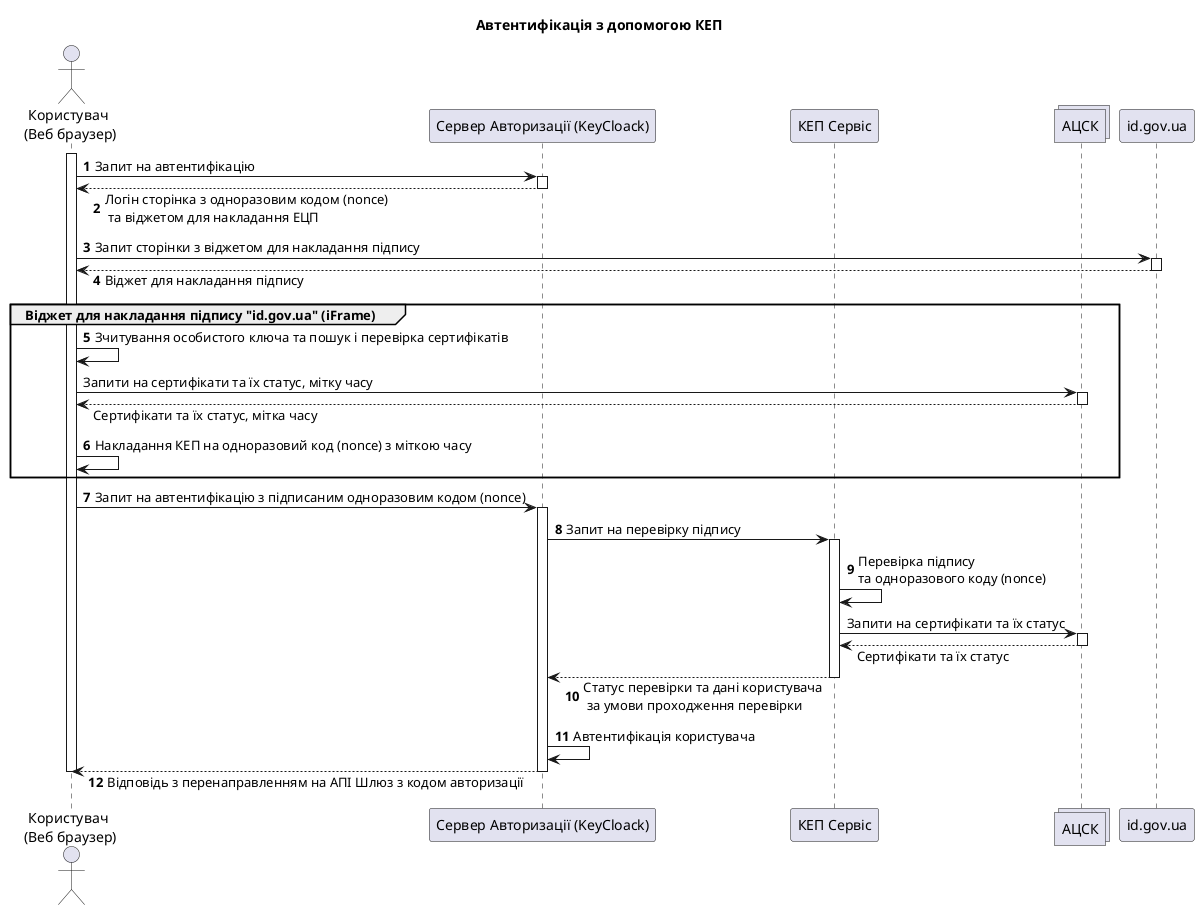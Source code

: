 @startuml
actor  "Користувач\n (Веб браузер)" as client  order 10
participant "Сервер Авторизації (KeyCloack)" as iam  order 20
participant "КЕП Сервіс" as digital_ops  order 30
collections "АЦСК" as ca  order 40
participant "id.gov.ua" as idgovua  order 50
skinparam responseMessageBelowArrow true

title Автентифікація з допомогою КЕП
autonumber
    activate client
        client -> iam: Запит на автентифікацію

    activate iam
        client <-- iam: Логін сторінка з одноразовим кодом (nonce)\n та віджетом для накладання ЕЦП
    deactivate iam
        client -> idgovua: Запит сторінки з віджетом для накладання підпису
        activate idgovua
        client <-- idgovua: Віджет для накладання підпису
        deactivate idgovua
        group Віджет для накладання підпису "id.gov.ua" (iFrame)

            client -> client: Зчитування особистого ключа та пошук і перевірка сертифікатів
            autonumber stop
            client -> ca: Запити на сертифікати та їх статус, мітку часу
            activate ca
            client <-- ca: Сертифікати та їх статус, мітка часу
            deactivate ca
            autonumber resume
            client -> client: Накладання КЕП на одноразовий код (nonce) з міткою часу
        end
        client -> iam: Запит на автентифікацію з підписаним одноразовим кодом (nonce)
        activate iam
        iam -> digital_ops: Запит на перевірку підпису
        activate digital_ops
        digital_ops -> digital_ops: Перевірка підпису \nта одноразового коду (nonce)
        autonumber stop
        digital_ops -> ca: Запити на сертифікати та їх статус
        activate ca
        digital_ops <-- ca: Сертифікати та їх статус
        deactivate ca
        autonumber resume
        iam <-- digital_ops: Статус перевірки та дані користувача\n за умови проходження перевірки
        deactivate digital_ops
        iam -> iam: Автентифікація користувача
        client <-- iam: Відповідь з перенаправленням на АПІ Шлюз з кодом авторизації


    deactivate iam
    deactivate client



@enduml